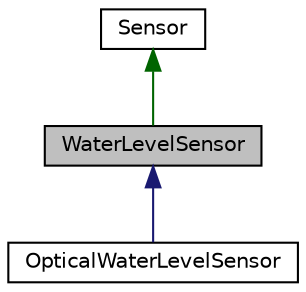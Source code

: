 digraph "WaterLevelSensor"
{
 // LATEX_PDF_SIZE
  edge [fontname="Helvetica",fontsize="10",labelfontname="Helvetica",labelfontsize="10"];
  node [fontname="Helvetica",fontsize="10",shape=record];
  Node1 [label="WaterLevelSensor",height=0.2,width=0.4,color="black", fillcolor="grey75", style="filled", fontcolor="black",tooltip=" "];
  Node2 -> Node1 [dir="back",color="darkgreen",fontsize="10",style="solid"];
  Node2 [label="Sensor",height=0.2,width=0.4,color="black", fillcolor="white", style="filled",URL="$class_sensor.html",tooltip=" "];
  Node1 -> Node3 [dir="back",color="midnightblue",fontsize="10",style="solid"];
  Node3 [label="OpticalWaterLevelSensor",height=0.2,width=0.4,color="black", fillcolor="white", style="filled",URL="$class_optical_water_level_sensor.html",tooltip=" "];
}
